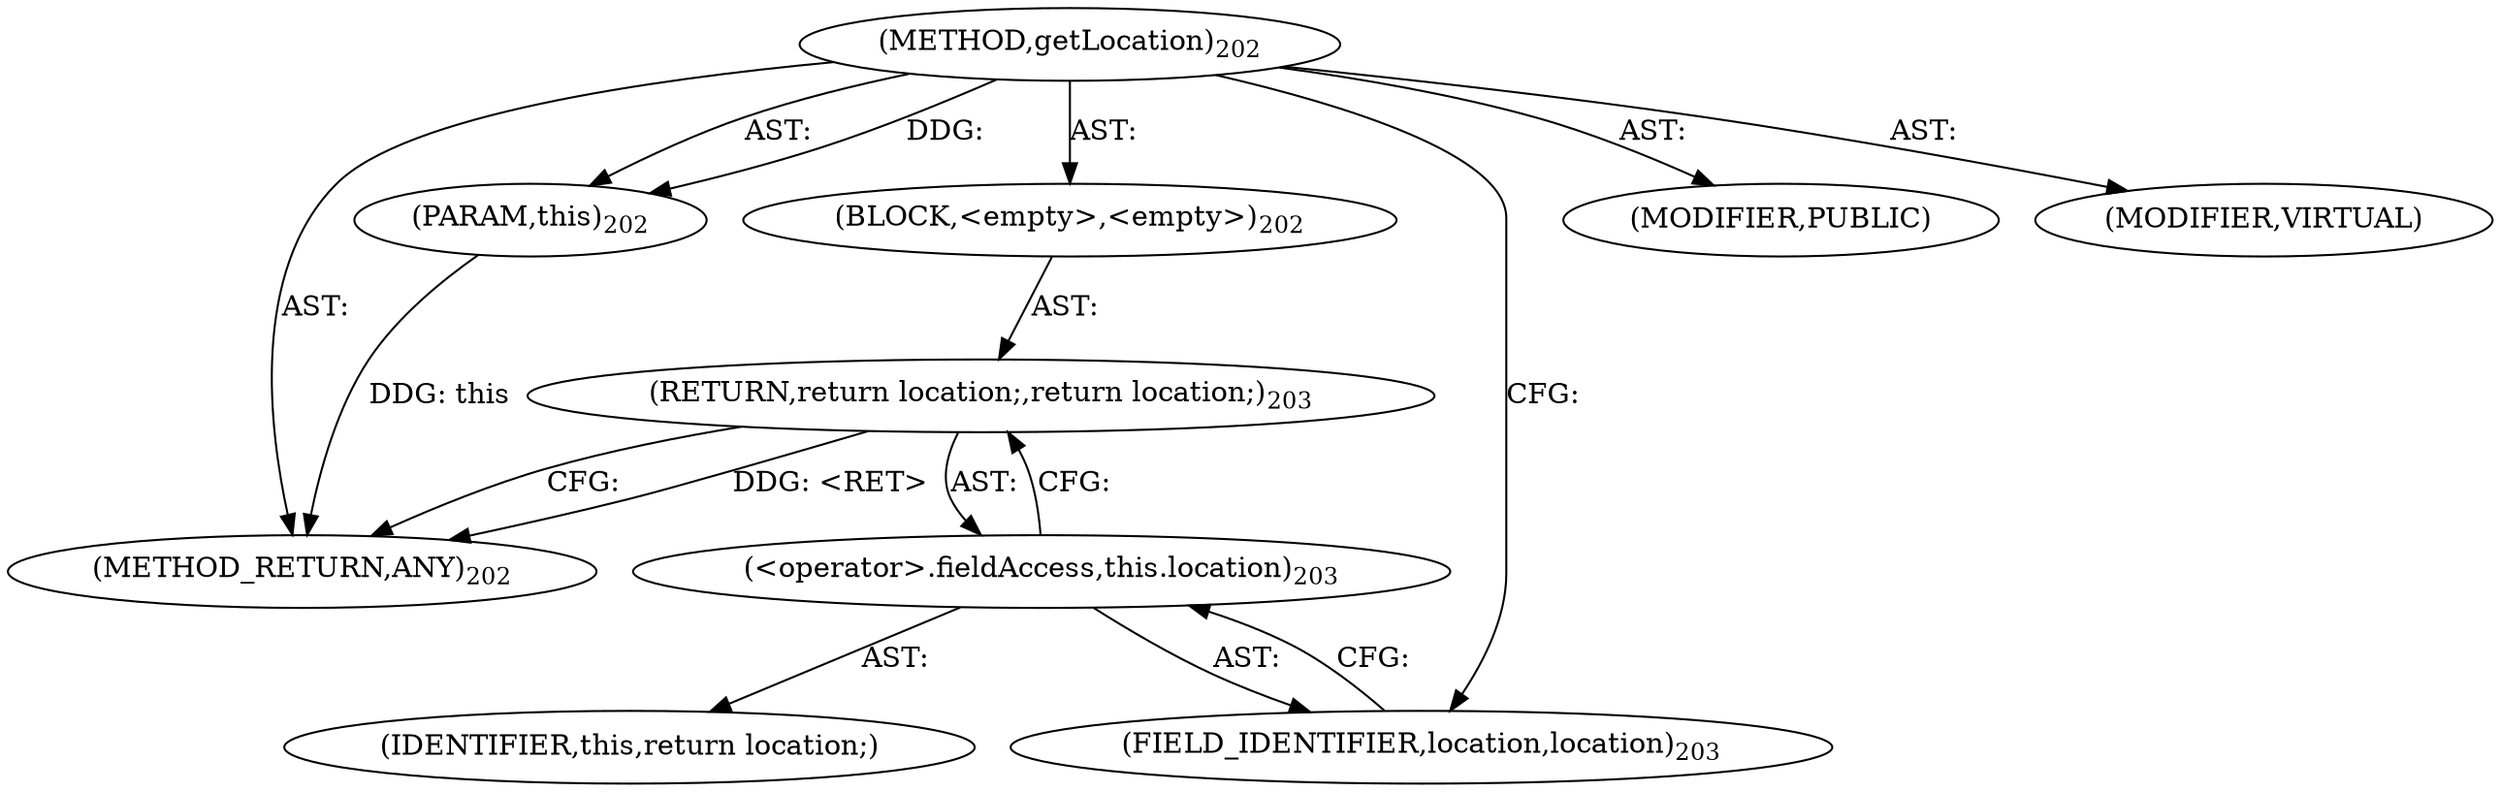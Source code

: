 digraph "getLocation" {  
"111669149707" [label = <(METHOD,getLocation)<SUB>202</SUB>> ]
"115964117016" [label = <(PARAM,this)<SUB>202</SUB>> ]
"25769803787" [label = <(BLOCK,&lt;empty&gt;,&lt;empty&gt;)<SUB>202</SUB>> ]
"146028888067" [label = <(RETURN,return location;,return location;)<SUB>203</SUB>> ]
"30064771112" [label = <(&lt;operator&gt;.fieldAccess,this.location)<SUB>203</SUB>> ]
"68719476777" [label = <(IDENTIFIER,this,return location;)> ]
"55834574865" [label = <(FIELD_IDENTIFIER,location,location)<SUB>203</SUB>> ]
"133143986200" [label = <(MODIFIER,PUBLIC)> ]
"133143986201" [label = <(MODIFIER,VIRTUAL)> ]
"128849018891" [label = <(METHOD_RETURN,ANY)<SUB>202</SUB>> ]
  "111669149707" -> "115964117016"  [ label = "AST: "] 
  "111669149707" -> "25769803787"  [ label = "AST: "] 
  "111669149707" -> "133143986200"  [ label = "AST: "] 
  "111669149707" -> "133143986201"  [ label = "AST: "] 
  "111669149707" -> "128849018891"  [ label = "AST: "] 
  "25769803787" -> "146028888067"  [ label = "AST: "] 
  "146028888067" -> "30064771112"  [ label = "AST: "] 
  "30064771112" -> "68719476777"  [ label = "AST: "] 
  "30064771112" -> "55834574865"  [ label = "AST: "] 
  "146028888067" -> "128849018891"  [ label = "CFG: "] 
  "30064771112" -> "146028888067"  [ label = "CFG: "] 
  "55834574865" -> "30064771112"  [ label = "CFG: "] 
  "111669149707" -> "55834574865"  [ label = "CFG: "] 
  "146028888067" -> "128849018891"  [ label = "DDG: &lt;RET&gt;"] 
  "115964117016" -> "128849018891"  [ label = "DDG: this"] 
  "111669149707" -> "115964117016"  [ label = "DDG: "] 
}
